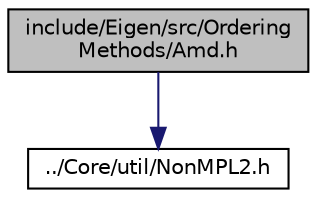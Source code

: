 digraph "include/Eigen/src/OrderingMethods/Amd.h"
{
  edge [fontname="Helvetica",fontsize="10",labelfontname="Helvetica",labelfontsize="10"];
  node [fontname="Helvetica",fontsize="10",shape=record];
  Node1 [label="include/Eigen/src/Ordering\lMethods/Amd.h",height=0.2,width=0.4,color="black", fillcolor="grey75", style="filled" fontcolor="black"];
  Node1 -> Node2 [color="midnightblue",fontsize="10",style="solid",fontname="Helvetica"];
  Node2 [label="../Core/util/NonMPL2.h",height=0.2,width=0.4,color="black", fillcolor="white", style="filled",URL="$NonMPL2_8h.html"];
}
